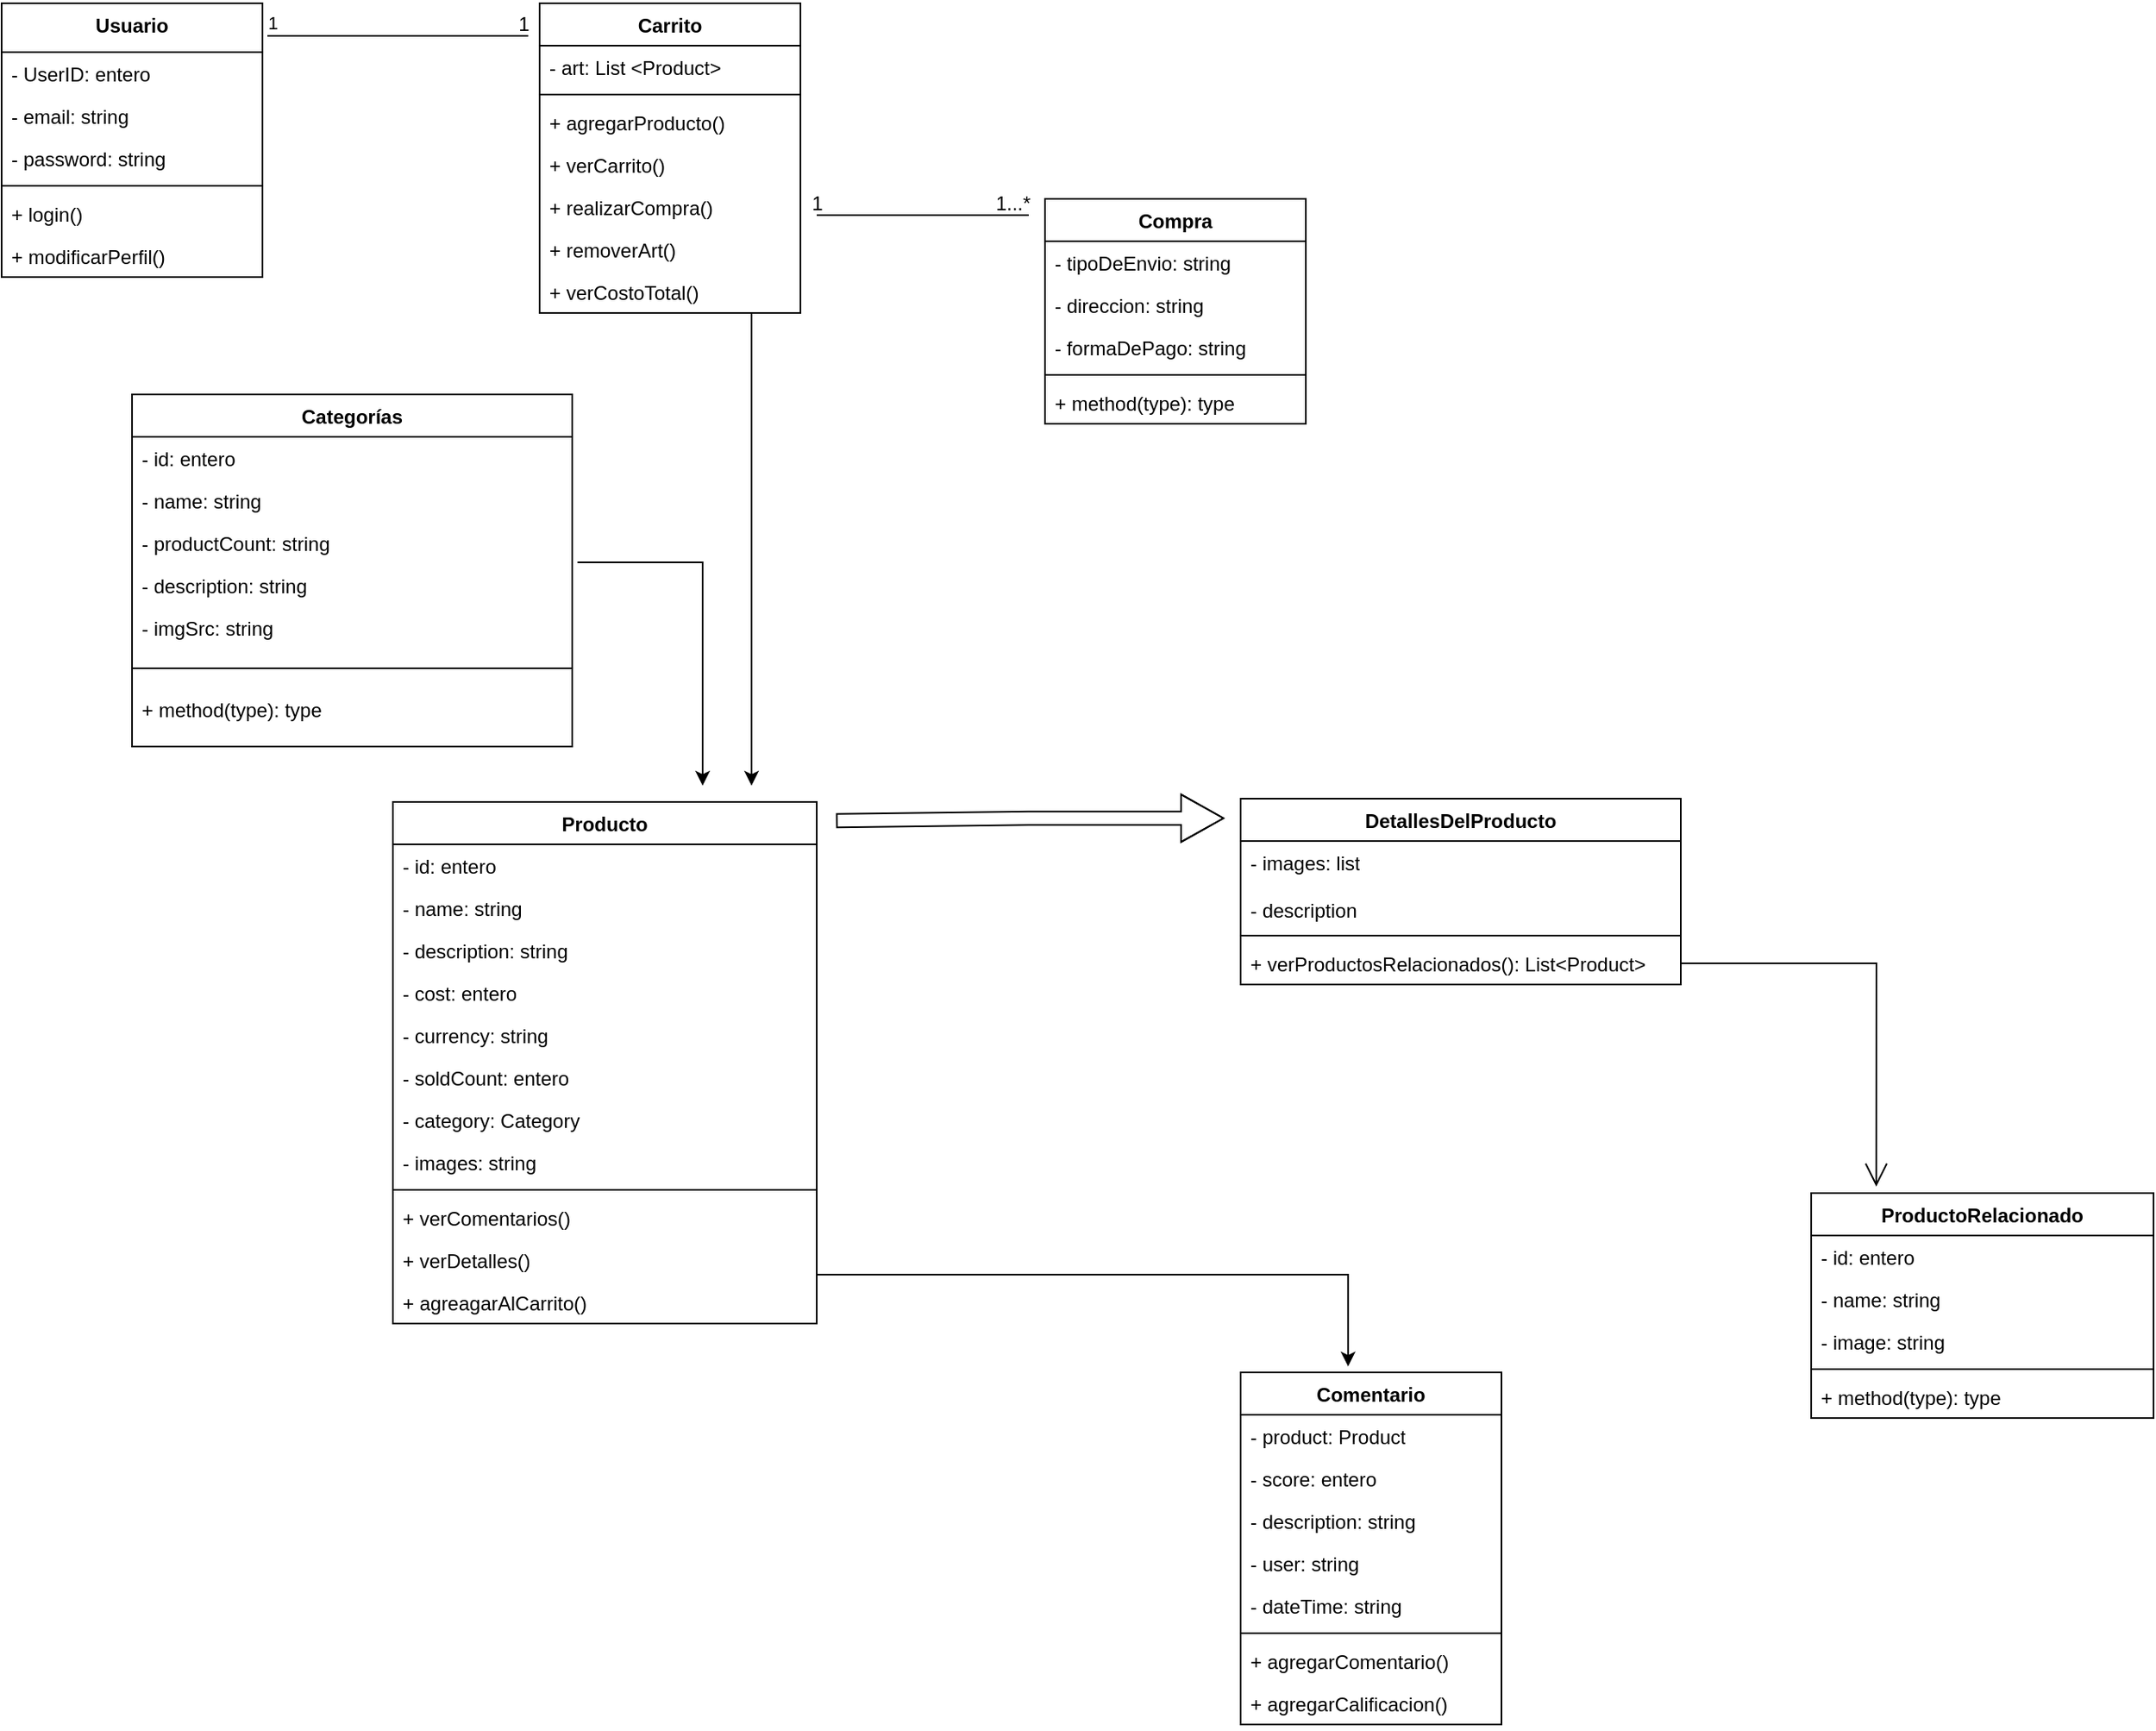 <mxfile version="21.6.8" type="github">
  <diagram name="Page-1" id="e7e014a7-5840-1c2e-5031-d8a46d1fe8dd">
    <mxGraphModel dx="1034" dy="1250" grid="1" gridSize="10" guides="1" tooltips="1" connect="1" arrows="1" fold="1" page="1" pageScale="1" pageWidth="1169" pageHeight="826" background="none" math="0" shadow="0">
      <root>
        <mxCell id="0" />
        <mxCell id="1" parent="0" />
        <mxCell id="oo55JivGoOad_dePmdde-19" value="Categorías" style="swimlane;fontStyle=1;align=center;verticalAlign=top;childLayout=stackLayout;horizontal=1;startSize=26;horizontalStack=0;resizeParent=1;resizeParentMax=0;resizeLast=0;collapsible=1;marginBottom=0;whiteSpace=wrap;html=1;" parent="1" vertex="1">
          <mxGeometry x="90" y="30" width="270" height="216" as="geometry">
            <mxRectangle x="150" y="80" width="100" height="30" as="alternateBounds" />
          </mxGeometry>
        </mxCell>
        <mxCell id="oo55JivGoOad_dePmdde-20" value="- id: entero" style="text;strokeColor=none;fillColor=none;align=left;verticalAlign=top;spacingLeft=4;spacingRight=4;overflow=hidden;rotatable=0;points=[[0,0.5],[1,0.5]];portConstraint=eastwest;whiteSpace=wrap;html=1;" parent="oo55JivGoOad_dePmdde-19" vertex="1">
          <mxGeometry y="26" width="270" height="26" as="geometry" />
        </mxCell>
        <mxCell id="oo55JivGoOad_dePmdde-24" value="- name: string" style="text;strokeColor=none;fillColor=none;align=left;verticalAlign=top;spacingLeft=4;spacingRight=4;overflow=hidden;rotatable=0;points=[[0,0.5],[1,0.5]];portConstraint=eastwest;whiteSpace=wrap;html=1;" parent="oo55JivGoOad_dePmdde-19" vertex="1">
          <mxGeometry y="52" width="270" height="26" as="geometry" />
        </mxCell>
        <mxCell id="oo55JivGoOad_dePmdde-26" value="- productCount: string" style="text;strokeColor=none;fillColor=none;align=left;verticalAlign=top;spacingLeft=4;spacingRight=4;overflow=hidden;rotatable=0;points=[[0,0.5],[1,0.5]];portConstraint=eastwest;whiteSpace=wrap;html=1;" parent="oo55JivGoOad_dePmdde-19" vertex="1">
          <mxGeometry y="78" width="270" height="26" as="geometry" />
        </mxCell>
        <mxCell id="oo55JivGoOad_dePmdde-25" value="- description: string" style="text;strokeColor=none;fillColor=none;align=left;verticalAlign=top;spacingLeft=4;spacingRight=4;overflow=hidden;rotatable=0;points=[[0,0.5],[1,0.5]];portConstraint=eastwest;whiteSpace=wrap;html=1;" parent="oo55JivGoOad_dePmdde-19" vertex="1">
          <mxGeometry y="104" width="270" height="26" as="geometry" />
        </mxCell>
        <mxCell id="oo55JivGoOad_dePmdde-27" value="- imgSrc: string" style="text;strokeColor=none;fillColor=none;align=left;verticalAlign=top;spacingLeft=4;spacingRight=4;overflow=hidden;rotatable=0;points=[[0,0.5],[1,0.5]];portConstraint=eastwest;whiteSpace=wrap;html=1;" parent="oo55JivGoOad_dePmdde-19" vertex="1">
          <mxGeometry y="130" width="270" height="26" as="geometry" />
        </mxCell>
        <mxCell id="oo55JivGoOad_dePmdde-21" value="" style="line;strokeWidth=1;fillColor=none;align=left;verticalAlign=middle;spacingTop=-1;spacingLeft=3;spacingRight=3;rotatable=0;labelPosition=right;points=[];portConstraint=eastwest;strokeColor=inherit;" parent="oo55JivGoOad_dePmdde-19" vertex="1">
          <mxGeometry y="156" width="270" height="24" as="geometry" />
        </mxCell>
        <mxCell id="oo55JivGoOad_dePmdde-148" value="+ method(type): type" style="text;strokeColor=none;fillColor=none;align=left;verticalAlign=top;spacingLeft=4;spacingRight=4;overflow=hidden;rotatable=0;points=[[0,0.5],[1,0.5]];portConstraint=eastwest;whiteSpace=wrap;html=1;" parent="oo55JivGoOad_dePmdde-19" vertex="1">
          <mxGeometry y="180" width="270" height="36" as="geometry" />
        </mxCell>
        <mxCell id="oo55JivGoOad_dePmdde-28" value="Producto" style="swimlane;fontStyle=1;align=center;verticalAlign=top;childLayout=stackLayout;horizontal=1;startSize=26;horizontalStack=0;resizeParent=1;resizeParentMax=0;resizeLast=0;collapsible=1;marginBottom=0;whiteSpace=wrap;html=1;" parent="1" vertex="1">
          <mxGeometry x="250" y="280" width="260" height="320" as="geometry" />
        </mxCell>
        <mxCell id="oo55JivGoOad_dePmdde-29" value="- id: entero" style="text;strokeColor=none;fillColor=none;align=left;verticalAlign=top;spacingLeft=4;spacingRight=4;overflow=hidden;rotatable=0;points=[[0,0.5],[1,0.5]];portConstraint=eastwest;whiteSpace=wrap;html=1;" parent="oo55JivGoOad_dePmdde-28" vertex="1">
          <mxGeometry y="26" width="260" height="26" as="geometry" />
        </mxCell>
        <mxCell id="oo55JivGoOad_dePmdde-32" value="- name: string" style="text;strokeColor=none;fillColor=none;align=left;verticalAlign=top;spacingLeft=4;spacingRight=4;overflow=hidden;rotatable=0;points=[[0,0.5],[1,0.5]];portConstraint=eastwest;whiteSpace=wrap;html=1;" parent="oo55JivGoOad_dePmdde-28" vertex="1">
          <mxGeometry y="52" width="260" height="26" as="geometry" />
        </mxCell>
        <mxCell id="oo55JivGoOad_dePmdde-34" value="- description: string" style="text;strokeColor=none;fillColor=none;align=left;verticalAlign=top;spacingLeft=4;spacingRight=4;overflow=hidden;rotatable=0;points=[[0,0.5],[1,0.5]];portConstraint=eastwest;whiteSpace=wrap;html=1;" parent="oo55JivGoOad_dePmdde-28" vertex="1">
          <mxGeometry y="78" width="260" height="26" as="geometry" />
        </mxCell>
        <mxCell id="oo55JivGoOad_dePmdde-35" value="- cost: entero" style="text;strokeColor=none;fillColor=none;align=left;verticalAlign=top;spacingLeft=4;spacingRight=4;overflow=hidden;rotatable=0;points=[[0,0.5],[1,0.5]];portConstraint=eastwest;whiteSpace=wrap;html=1;" parent="oo55JivGoOad_dePmdde-28" vertex="1">
          <mxGeometry y="104" width="260" height="26" as="geometry" />
        </mxCell>
        <mxCell id="oo55JivGoOad_dePmdde-37" value="- currency: string" style="text;strokeColor=none;fillColor=none;align=left;verticalAlign=top;spacingLeft=4;spacingRight=4;overflow=hidden;rotatable=0;points=[[0,0.5],[1,0.5]];portConstraint=eastwest;whiteSpace=wrap;html=1;" parent="oo55JivGoOad_dePmdde-28" vertex="1">
          <mxGeometry y="130" width="260" height="26" as="geometry" />
        </mxCell>
        <mxCell id="oo55JivGoOad_dePmdde-38" value="- soldCount: entero" style="text;strokeColor=none;fillColor=none;align=left;verticalAlign=top;spacingLeft=4;spacingRight=4;overflow=hidden;rotatable=0;points=[[0,0.5],[1,0.5]];portConstraint=eastwest;whiteSpace=wrap;html=1;" parent="oo55JivGoOad_dePmdde-28" vertex="1">
          <mxGeometry y="156" width="260" height="26" as="geometry" />
        </mxCell>
        <mxCell id="oo55JivGoOad_dePmdde-39" value="- category: Category" style="text;strokeColor=none;fillColor=none;align=left;verticalAlign=top;spacingLeft=4;spacingRight=4;overflow=hidden;rotatable=0;points=[[0,0.5],[1,0.5]];portConstraint=eastwest;whiteSpace=wrap;html=1;" parent="oo55JivGoOad_dePmdde-28" vertex="1">
          <mxGeometry y="182" width="260" height="26" as="geometry" />
        </mxCell>
        <mxCell id="oo55JivGoOad_dePmdde-40" value="- images: string" style="text;strokeColor=none;fillColor=none;align=left;verticalAlign=top;spacingLeft=4;spacingRight=4;overflow=hidden;rotatable=0;points=[[0,0.5],[1,0.5]];portConstraint=eastwest;whiteSpace=wrap;html=1;" parent="oo55JivGoOad_dePmdde-28" vertex="1">
          <mxGeometry y="208" width="260" height="26" as="geometry" />
        </mxCell>
        <mxCell id="oo55JivGoOad_dePmdde-30" value="" style="line;strokeWidth=1;fillColor=none;align=left;verticalAlign=middle;spacingTop=-1;spacingLeft=3;spacingRight=3;rotatable=0;labelPosition=right;points=[];portConstraint=eastwest;strokeColor=inherit;" parent="oo55JivGoOad_dePmdde-28" vertex="1">
          <mxGeometry y="234" width="260" height="8" as="geometry" />
        </mxCell>
        <mxCell id="oo55JivGoOad_dePmdde-31" value="+ verComentarios()" style="text;strokeColor=none;fillColor=none;align=left;verticalAlign=top;spacingLeft=4;spacingRight=4;overflow=hidden;rotatable=0;points=[[0,0.5],[1,0.5]];portConstraint=eastwest;whiteSpace=wrap;html=1;" parent="oo55JivGoOad_dePmdde-28" vertex="1">
          <mxGeometry y="242" width="260" height="26" as="geometry" />
        </mxCell>
        <mxCell id="oo55JivGoOad_dePmdde-106" value="+ verDetalles()&lt;br&gt;" style="text;strokeColor=none;fillColor=none;align=left;verticalAlign=top;spacingLeft=4;spacingRight=4;overflow=hidden;rotatable=0;points=[[0,0.5],[1,0.5]];portConstraint=eastwest;whiteSpace=wrap;html=1;" parent="oo55JivGoOad_dePmdde-28" vertex="1">
          <mxGeometry y="268" width="260" height="26" as="geometry" />
        </mxCell>
        <mxCell id="oo55JivGoOad_dePmdde-107" value="+ agreagarAlCarrito()" style="text;strokeColor=none;fillColor=none;align=left;verticalAlign=top;spacingLeft=4;spacingRight=4;overflow=hidden;rotatable=0;points=[[0,0.5],[1,0.5]];portConstraint=eastwest;whiteSpace=wrap;html=1;" parent="oo55JivGoOad_dePmdde-28" vertex="1">
          <mxGeometry y="294" width="260" height="26" as="geometry" />
        </mxCell>
        <mxCell id="oo55JivGoOad_dePmdde-57" value="Comentario" style="swimlane;fontStyle=1;align=center;verticalAlign=top;childLayout=stackLayout;horizontal=1;startSize=26;horizontalStack=0;resizeParent=1;resizeParentMax=0;resizeLast=0;collapsible=1;marginBottom=0;whiteSpace=wrap;html=1;" parent="1" vertex="1">
          <mxGeometry x="770" y="630" width="160" height="216" as="geometry" />
        </mxCell>
        <mxCell id="oo55JivGoOad_dePmdde-58" value="- product: Product" style="text;strokeColor=none;fillColor=none;align=left;verticalAlign=top;spacingLeft=4;spacingRight=4;overflow=hidden;rotatable=0;points=[[0,0.5],[1,0.5]];portConstraint=eastwest;whiteSpace=wrap;html=1;" parent="oo55JivGoOad_dePmdde-57" vertex="1">
          <mxGeometry y="26" width="160" height="26" as="geometry" />
        </mxCell>
        <mxCell id="oo55JivGoOad_dePmdde-62" value="- score: entero" style="text;strokeColor=none;fillColor=none;align=left;verticalAlign=top;spacingLeft=4;spacingRight=4;overflow=hidden;rotatable=0;points=[[0,0.5],[1,0.5]];portConstraint=eastwest;whiteSpace=wrap;html=1;" parent="oo55JivGoOad_dePmdde-57" vertex="1">
          <mxGeometry y="52" width="160" height="26" as="geometry" />
        </mxCell>
        <mxCell id="oo55JivGoOad_dePmdde-63" value="- description: string" style="text;strokeColor=none;fillColor=none;align=left;verticalAlign=top;spacingLeft=4;spacingRight=4;overflow=hidden;rotatable=0;points=[[0,0.5],[1,0.5]];portConstraint=eastwest;whiteSpace=wrap;html=1;" parent="oo55JivGoOad_dePmdde-57" vertex="1">
          <mxGeometry y="78" width="160" height="26" as="geometry" />
        </mxCell>
        <mxCell id="oo55JivGoOad_dePmdde-64" value="- user: string&lt;br&gt;" style="text;strokeColor=none;fillColor=none;align=left;verticalAlign=top;spacingLeft=4;spacingRight=4;overflow=hidden;rotatable=0;points=[[0,0.5],[1,0.5]];portConstraint=eastwest;whiteSpace=wrap;html=1;" parent="oo55JivGoOad_dePmdde-57" vertex="1">
          <mxGeometry y="104" width="160" height="26" as="geometry" />
        </mxCell>
        <mxCell id="oo55JivGoOad_dePmdde-65" value="- dateTime: string" style="text;strokeColor=none;fillColor=none;align=left;verticalAlign=top;spacingLeft=4;spacingRight=4;overflow=hidden;rotatable=0;points=[[0,0.5],[1,0.5]];portConstraint=eastwest;whiteSpace=wrap;html=1;" parent="oo55JivGoOad_dePmdde-57" vertex="1">
          <mxGeometry y="130" width="160" height="26" as="geometry" />
        </mxCell>
        <mxCell id="oo55JivGoOad_dePmdde-59" value="" style="line;strokeWidth=1;fillColor=none;align=left;verticalAlign=middle;spacingTop=-1;spacingLeft=3;spacingRight=3;rotatable=0;labelPosition=right;points=[];portConstraint=eastwest;strokeColor=inherit;" parent="oo55JivGoOad_dePmdde-57" vertex="1">
          <mxGeometry y="156" width="160" height="8" as="geometry" />
        </mxCell>
        <mxCell id="oo55JivGoOad_dePmdde-60" value="+ agregarComentario()" style="text;strokeColor=none;fillColor=none;align=left;verticalAlign=top;spacingLeft=4;spacingRight=4;overflow=hidden;rotatable=0;points=[[0,0.5],[1,0.5]];portConstraint=eastwest;whiteSpace=wrap;html=1;" parent="oo55JivGoOad_dePmdde-57" vertex="1">
          <mxGeometry y="164" width="160" height="26" as="geometry" />
        </mxCell>
        <mxCell id="oo55JivGoOad_dePmdde-135" value="+ agregarCalificacion()" style="text;strokeColor=none;fillColor=none;align=left;verticalAlign=top;spacingLeft=4;spacingRight=4;overflow=hidden;rotatable=0;points=[[0,0.5],[1,0.5]];portConstraint=eastwest;whiteSpace=wrap;html=1;" parent="oo55JivGoOad_dePmdde-57" vertex="1">
          <mxGeometry y="190" width="160" height="26" as="geometry" />
        </mxCell>
        <mxCell id="oo55JivGoOad_dePmdde-78" value="Usuario" style="swimlane;fontStyle=1;align=center;verticalAlign=top;childLayout=stackLayout;horizontal=1;startSize=30;horizontalStack=0;resizeParent=1;resizeParentMax=0;resizeLast=0;collapsible=1;marginBottom=0;whiteSpace=wrap;html=1;" parent="1" vertex="1">
          <mxGeometry x="10" y="-210" width="160" height="168" as="geometry" />
        </mxCell>
        <mxCell id="oo55JivGoOad_dePmdde-79" value="- UserID: entero" style="text;strokeColor=none;fillColor=none;align=left;verticalAlign=top;spacingLeft=4;spacingRight=4;overflow=hidden;rotatable=0;points=[[0,0.5],[1,0.5]];portConstraint=eastwest;whiteSpace=wrap;html=1;" parent="oo55JivGoOad_dePmdde-78" vertex="1">
          <mxGeometry y="30" width="160" height="26" as="geometry" />
        </mxCell>
        <mxCell id="oo55JivGoOad_dePmdde-82" value="- email: string" style="text;strokeColor=none;fillColor=none;align=left;verticalAlign=top;spacingLeft=4;spacingRight=4;overflow=hidden;rotatable=0;points=[[0,0.5],[1,0.5]];portConstraint=eastwest;whiteSpace=wrap;html=1;" parent="oo55JivGoOad_dePmdde-78" vertex="1">
          <mxGeometry y="56" width="160" height="26" as="geometry" />
        </mxCell>
        <mxCell id="oo55JivGoOad_dePmdde-83" value="- password: string" style="text;strokeColor=none;fillColor=none;align=left;verticalAlign=top;spacingLeft=4;spacingRight=4;overflow=hidden;rotatable=0;points=[[0,0.5],[1,0.5]];portConstraint=eastwest;whiteSpace=wrap;html=1;" parent="oo55JivGoOad_dePmdde-78" vertex="1">
          <mxGeometry y="82" width="160" height="26" as="geometry" />
        </mxCell>
        <mxCell id="oo55JivGoOad_dePmdde-80" value="" style="line;strokeWidth=1;fillColor=none;align=left;verticalAlign=middle;spacingTop=-1;spacingLeft=3;spacingRight=3;rotatable=0;labelPosition=right;points=[];portConstraint=eastwest;strokeColor=inherit;" parent="oo55JivGoOad_dePmdde-78" vertex="1">
          <mxGeometry y="108" width="160" height="8" as="geometry" />
        </mxCell>
        <mxCell id="oo55JivGoOad_dePmdde-81" value="+ login()" style="text;strokeColor=none;fillColor=none;align=left;verticalAlign=top;spacingLeft=4;spacingRight=4;overflow=hidden;rotatable=0;points=[[0,0.5],[1,0.5]];portConstraint=eastwest;whiteSpace=wrap;html=1;" parent="oo55JivGoOad_dePmdde-78" vertex="1">
          <mxGeometry y="116" width="160" height="26" as="geometry" />
        </mxCell>
        <mxCell id="oo55JivGoOad_dePmdde-119" value="+ modificarPerfil()" style="text;strokeColor=none;fillColor=none;align=left;verticalAlign=top;spacingLeft=4;spacingRight=4;overflow=hidden;rotatable=0;points=[[0,0.5],[1,0.5]];portConstraint=eastwest;whiteSpace=wrap;html=1;" parent="oo55JivGoOad_dePmdde-78" vertex="1">
          <mxGeometry y="142" width="160" height="26" as="geometry" />
        </mxCell>
        <mxCell id="oo55JivGoOad_dePmdde-84" value="Carrito" style="swimlane;fontStyle=1;align=center;verticalAlign=top;childLayout=stackLayout;horizontal=1;startSize=26;horizontalStack=0;resizeParent=1;resizeParentMax=0;resizeLast=0;collapsible=1;marginBottom=0;whiteSpace=wrap;html=1;" parent="1" vertex="1">
          <mxGeometry x="340" y="-210" width="160" height="190" as="geometry" />
        </mxCell>
        <mxCell id="oo55JivGoOad_dePmdde-133" value="- art: List &amp;lt;Product&amp;gt;" style="text;strokeColor=none;fillColor=none;align=left;verticalAlign=top;spacingLeft=4;spacingRight=4;overflow=hidden;rotatable=0;points=[[0,0.5],[1,0.5]];portConstraint=eastwest;whiteSpace=wrap;html=1;" parent="oo55JivGoOad_dePmdde-84" vertex="1">
          <mxGeometry y="26" width="160" height="26" as="geometry" />
        </mxCell>
        <mxCell id="oo55JivGoOad_dePmdde-86" value="" style="line;strokeWidth=1;fillColor=none;align=left;verticalAlign=middle;spacingTop=-1;spacingLeft=3;spacingRight=3;rotatable=0;labelPosition=right;points=[];portConstraint=eastwest;strokeColor=inherit;" parent="oo55JivGoOad_dePmdde-84" vertex="1">
          <mxGeometry y="52" width="160" height="8" as="geometry" />
        </mxCell>
        <mxCell id="oo55JivGoOad_dePmdde-87" value="+ agregarProducto()&lt;br&gt;" style="text;strokeColor=none;fillColor=none;align=left;verticalAlign=top;spacingLeft=4;spacingRight=4;overflow=hidden;rotatable=0;points=[[0,0.5],[1,0.5]];portConstraint=eastwest;whiteSpace=wrap;html=1;" parent="oo55JivGoOad_dePmdde-84" vertex="1">
          <mxGeometry y="60" width="160" height="26" as="geometry" />
        </mxCell>
        <mxCell id="oo55JivGoOad_dePmdde-104" value="+ verCarrito()" style="text;strokeColor=none;fillColor=none;align=left;verticalAlign=top;spacingLeft=4;spacingRight=4;overflow=hidden;rotatable=0;points=[[0,0.5],[1,0.5]];portConstraint=eastwest;whiteSpace=wrap;html=1;" parent="oo55JivGoOad_dePmdde-84" vertex="1">
          <mxGeometry y="86" width="160" height="26" as="geometry" />
        </mxCell>
        <mxCell id="oo55JivGoOad_dePmdde-105" value="+ realizarCompra()" style="text;strokeColor=none;fillColor=none;align=left;verticalAlign=top;spacingLeft=4;spacingRight=4;overflow=hidden;rotatable=0;points=[[0,0.5],[1,0.5]];portConstraint=eastwest;whiteSpace=wrap;html=1;" parent="oo55JivGoOad_dePmdde-84" vertex="1">
          <mxGeometry y="112" width="160" height="26" as="geometry" />
        </mxCell>
        <mxCell id="0VBntgFBQ6-IQ9WfuMlJ-4" value="+ removerArt()" style="text;strokeColor=none;fillColor=none;align=left;verticalAlign=top;spacingLeft=4;spacingRight=4;overflow=hidden;rotatable=0;points=[[0,0.5],[1,0.5]];portConstraint=eastwest;whiteSpace=wrap;html=1;" parent="oo55JivGoOad_dePmdde-84" vertex="1">
          <mxGeometry y="138" width="160" height="26" as="geometry" />
        </mxCell>
        <mxCell id="0VBntgFBQ6-IQ9WfuMlJ-14" value="+ verCostoTotal()" style="text;strokeColor=none;fillColor=none;align=left;verticalAlign=top;spacingLeft=4;spacingRight=4;overflow=hidden;rotatable=0;points=[[0,0.5],[1,0.5]];portConstraint=eastwest;whiteSpace=wrap;html=1;" parent="oo55JivGoOad_dePmdde-84" vertex="1">
          <mxGeometry y="164" width="160" height="26" as="geometry" />
        </mxCell>
        <mxCell id="oo55JivGoOad_dePmdde-94" value="DetallesDelProducto" style="swimlane;fontStyle=1;align=center;verticalAlign=top;childLayout=stackLayout;horizontal=1;startSize=26;horizontalStack=0;resizeParent=1;resizeParentMax=0;resizeLast=0;collapsible=1;marginBottom=0;whiteSpace=wrap;html=1;" parent="1" vertex="1">
          <mxGeometry x="770" y="278" width="270" height="114" as="geometry" />
        </mxCell>
        <mxCell id="oo55JivGoOad_dePmdde-145" value="- images: list&lt;br&gt;&lt;br&gt;- description" style="text;strokeColor=none;fillColor=none;align=left;verticalAlign=top;spacingLeft=4;spacingRight=4;overflow=hidden;rotatable=0;points=[[0,0.5],[1,0.5]];portConstraint=eastwest;whiteSpace=wrap;html=1;" parent="oo55JivGoOad_dePmdde-94" vertex="1">
          <mxGeometry y="26" width="270" height="54" as="geometry" />
        </mxCell>
        <mxCell id="oo55JivGoOad_dePmdde-96" value="" style="line;strokeWidth=1;fillColor=none;align=left;verticalAlign=middle;spacingTop=-1;spacingLeft=3;spacingRight=3;rotatable=0;labelPosition=right;points=[];portConstraint=eastwest;strokeColor=inherit;" parent="oo55JivGoOad_dePmdde-94" vertex="1">
          <mxGeometry y="80" width="270" height="8" as="geometry" />
        </mxCell>
        <mxCell id="oo55JivGoOad_dePmdde-97" value="+ verProductosRelacionados(): List&amp;lt;Product&amp;gt;" style="text;strokeColor=none;fillColor=none;align=left;verticalAlign=top;spacingLeft=4;spacingRight=4;overflow=hidden;rotatable=0;points=[[0,0.5],[1,0.5]];portConstraint=eastwest;whiteSpace=wrap;html=1;" parent="oo55JivGoOad_dePmdde-94" vertex="1">
          <mxGeometry y="88" width="270" height="26" as="geometry" />
        </mxCell>
        <mxCell id="0VBntgFBQ6-IQ9WfuMlJ-1" style="edgeStyle=orthogonalEdgeStyle;rounded=0;orthogonalLoop=1;jettySize=auto;html=1;exitX=1;exitY=0.5;exitDx=0;exitDy=0;entryX=0.412;entryY=-0.017;entryDx=0;entryDy=0;entryPerimeter=0;" parent="1" source="oo55JivGoOad_dePmdde-107" target="oo55JivGoOad_dePmdde-57" edge="1">
          <mxGeometry relative="1" as="geometry">
            <Array as="points">
              <mxPoint x="510" y="570" />
              <mxPoint x="836" y="570" />
            </Array>
          </mxGeometry>
        </mxCell>
        <mxCell id="0VBntgFBQ6-IQ9WfuMlJ-3" value="" style="endArrow=classic;html=1;rounded=0;exitX=1.012;exitY=-0.037;exitDx=0;exitDy=0;exitPerimeter=0;" parent="1" source="oo55JivGoOad_dePmdde-25" edge="1">
          <mxGeometry width="50" height="50" relative="1" as="geometry">
            <mxPoint x="400" y="290" as="sourcePoint" />
            <mxPoint x="440" y="270" as="targetPoint" />
            <Array as="points">
              <mxPoint x="440" y="133" />
            </Array>
          </mxGeometry>
        </mxCell>
        <mxCell id="0VBntgFBQ6-IQ9WfuMlJ-5" value="" style="shape=flexArrow;endArrow=classic;html=1;rounded=0;exitX=1.007;exitY=1.133;exitDx=0;exitDy=0;exitPerimeter=0;width=8.235;endSize=8.341;" parent="1" edge="1">
          <mxGeometry width="50" height="50" relative="1" as="geometry">
            <mxPoint x="521.82" y="291.458" as="sourcePoint" />
            <mxPoint x="760" y="290" as="targetPoint" />
            <Array as="points">
              <mxPoint x="640" y="290" />
            </Array>
          </mxGeometry>
        </mxCell>
        <mxCell id="0VBntgFBQ6-IQ9WfuMlJ-8" value="" style="endArrow=classic;html=1;rounded=0;" parent="1" edge="1">
          <mxGeometry width="50" height="50" relative="1" as="geometry">
            <mxPoint x="470" y="-20" as="sourcePoint" />
            <mxPoint x="470" y="270" as="targetPoint" />
            <Array as="points">
              <mxPoint x="470" y="90" />
            </Array>
          </mxGeometry>
        </mxCell>
        <mxCell id="0VBntgFBQ6-IQ9WfuMlJ-15" value="Compra" style="swimlane;fontStyle=1;align=center;verticalAlign=top;childLayout=stackLayout;horizontal=1;startSize=26;horizontalStack=0;resizeParent=1;resizeParentMax=0;resizeLast=0;collapsible=1;marginBottom=0;whiteSpace=wrap;html=1;" parent="1" vertex="1">
          <mxGeometry x="650" y="-90" width="160" height="138" as="geometry" />
        </mxCell>
        <mxCell id="0VBntgFBQ6-IQ9WfuMlJ-16" value="- tipoDeEnvio: string" style="text;strokeColor=none;fillColor=none;align=left;verticalAlign=top;spacingLeft=4;spacingRight=4;overflow=hidden;rotatable=0;points=[[0,0.5],[1,0.5]];portConstraint=eastwest;whiteSpace=wrap;html=1;" parent="0VBntgFBQ6-IQ9WfuMlJ-15" vertex="1">
          <mxGeometry y="26" width="160" height="26" as="geometry" />
        </mxCell>
        <mxCell id="0VBntgFBQ6-IQ9WfuMlJ-21" value="- direccion: string" style="text;strokeColor=none;fillColor=none;align=left;verticalAlign=top;spacingLeft=4;spacingRight=4;overflow=hidden;rotatable=0;points=[[0,0.5],[1,0.5]];portConstraint=eastwest;whiteSpace=wrap;html=1;" parent="0VBntgFBQ6-IQ9WfuMlJ-15" vertex="1">
          <mxGeometry y="52" width="160" height="26" as="geometry" />
        </mxCell>
        <mxCell id="0VBntgFBQ6-IQ9WfuMlJ-22" value="- formaDePago: string" style="text;strokeColor=none;fillColor=none;align=left;verticalAlign=top;spacingLeft=4;spacingRight=4;overflow=hidden;rotatable=0;points=[[0,0.5],[1,0.5]];portConstraint=eastwest;whiteSpace=wrap;html=1;" parent="0VBntgFBQ6-IQ9WfuMlJ-15" vertex="1">
          <mxGeometry y="78" width="160" height="26" as="geometry" />
        </mxCell>
        <mxCell id="0VBntgFBQ6-IQ9WfuMlJ-17" value="" style="line;strokeWidth=1;fillColor=none;align=left;verticalAlign=middle;spacingTop=-1;spacingLeft=3;spacingRight=3;rotatable=0;labelPosition=right;points=[];portConstraint=eastwest;strokeColor=inherit;" parent="0VBntgFBQ6-IQ9WfuMlJ-15" vertex="1">
          <mxGeometry y="104" width="160" height="8" as="geometry" />
        </mxCell>
        <mxCell id="0VBntgFBQ6-IQ9WfuMlJ-18" value="+ method(type): type" style="text;strokeColor=none;fillColor=none;align=left;verticalAlign=top;spacingLeft=4;spacingRight=4;overflow=hidden;rotatable=0;points=[[0,0.5],[1,0.5]];portConstraint=eastwest;whiteSpace=wrap;html=1;" parent="0VBntgFBQ6-IQ9WfuMlJ-15" vertex="1">
          <mxGeometry y="112" width="160" height="26" as="geometry" />
        </mxCell>
        <mxCell id="0VBntgFBQ6-IQ9WfuMlJ-32" value="" style="endArrow=none;html=1;edgeStyle=orthogonalEdgeStyle;rounded=0;" parent="1" edge="1">
          <mxGeometry relative="1" as="geometry">
            <mxPoint x="173" y="-190" as="sourcePoint" />
            <mxPoint x="333" y="-190" as="targetPoint" />
          </mxGeometry>
        </mxCell>
        <mxCell id="0VBntgFBQ6-IQ9WfuMlJ-38" value="1" style="edgeLabel;html=1;align=center;verticalAlign=middle;resizable=0;points=[];" parent="0VBntgFBQ6-IQ9WfuMlJ-32" vertex="1" connectable="0">
          <mxGeometry x="-0.965" y="8" relative="1" as="geometry">
            <mxPoint as="offset" />
          </mxGeometry>
        </mxCell>
        <mxCell id="0VBntgFBQ6-IQ9WfuMlJ-35" value="" style="endArrow=none;html=1;edgeStyle=orthogonalEdgeStyle;rounded=0;" parent="1" edge="1">
          <mxGeometry relative="1" as="geometry">
            <mxPoint x="510" y="-80" as="sourcePoint" />
            <mxPoint x="640" y="-80" as="targetPoint" />
          </mxGeometry>
        </mxCell>
        <mxCell id="0VBntgFBQ6-IQ9WfuMlJ-36" value="1" style="text;html=1;align=center;verticalAlign=middle;resizable=0;points=[];autosize=1;strokeColor=none;fillColor=none;" parent="1" vertex="1">
          <mxGeometry x="495" y="-102" width="30" height="30" as="geometry" />
        </mxCell>
        <mxCell id="0VBntgFBQ6-IQ9WfuMlJ-37" value="1...*" style="text;html=1;align=center;verticalAlign=middle;resizable=0;points=[];autosize=1;strokeColor=none;fillColor=none;" parent="1" vertex="1">
          <mxGeometry x="610" y="-102" width="40" height="30" as="geometry" />
        </mxCell>
        <mxCell id="0VBntgFBQ6-IQ9WfuMlJ-39" value="1" style="text;html=1;align=center;verticalAlign=middle;resizable=0;points=[];autosize=1;strokeColor=none;fillColor=none;" parent="1" vertex="1">
          <mxGeometry x="315" y="-212" width="30" height="30" as="geometry" />
        </mxCell>
        <mxCell id="0VBntgFBQ6-IQ9WfuMlJ-40" value="ProductoRelacionado" style="swimlane;fontStyle=1;align=center;verticalAlign=top;childLayout=stackLayout;horizontal=1;startSize=26;horizontalStack=0;resizeParent=1;resizeParentMax=0;resizeLast=0;collapsible=1;marginBottom=0;whiteSpace=wrap;html=1;" parent="1" vertex="1">
          <mxGeometry x="1120" y="520" width="210" height="138" as="geometry" />
        </mxCell>
        <mxCell id="0VBntgFBQ6-IQ9WfuMlJ-41" value="- id: entero" style="text;strokeColor=none;fillColor=none;align=left;verticalAlign=top;spacingLeft=4;spacingRight=4;overflow=hidden;rotatable=0;points=[[0,0.5],[1,0.5]];portConstraint=eastwest;whiteSpace=wrap;html=1;" parent="0VBntgFBQ6-IQ9WfuMlJ-40" vertex="1">
          <mxGeometry y="26" width="210" height="26" as="geometry" />
        </mxCell>
        <mxCell id="0VBntgFBQ6-IQ9WfuMlJ-44" value="- name: string" style="text;strokeColor=none;fillColor=none;align=left;verticalAlign=top;spacingLeft=4;spacingRight=4;overflow=hidden;rotatable=0;points=[[0,0.5],[1,0.5]];portConstraint=eastwest;whiteSpace=wrap;html=1;" parent="0VBntgFBQ6-IQ9WfuMlJ-40" vertex="1">
          <mxGeometry y="52" width="210" height="26" as="geometry" />
        </mxCell>
        <mxCell id="0VBntgFBQ6-IQ9WfuMlJ-45" value="- image: string" style="text;strokeColor=none;fillColor=none;align=left;verticalAlign=top;spacingLeft=4;spacingRight=4;overflow=hidden;rotatable=0;points=[[0,0.5],[1,0.5]];portConstraint=eastwest;whiteSpace=wrap;html=1;" parent="0VBntgFBQ6-IQ9WfuMlJ-40" vertex="1">
          <mxGeometry y="78" width="210" height="26" as="geometry" />
        </mxCell>
        <mxCell id="0VBntgFBQ6-IQ9WfuMlJ-42" value="" style="line;strokeWidth=1;fillColor=none;align=left;verticalAlign=middle;spacingTop=-1;spacingLeft=3;spacingRight=3;rotatable=0;labelPosition=right;points=[];portConstraint=eastwest;strokeColor=inherit;" parent="0VBntgFBQ6-IQ9WfuMlJ-40" vertex="1">
          <mxGeometry y="104" width="210" height="8" as="geometry" />
        </mxCell>
        <mxCell id="0VBntgFBQ6-IQ9WfuMlJ-43" value="+ method(type): type" style="text;strokeColor=none;fillColor=none;align=left;verticalAlign=top;spacingLeft=4;spacingRight=4;overflow=hidden;rotatable=0;points=[[0,0.5],[1,0.5]];portConstraint=eastwest;whiteSpace=wrap;html=1;" parent="0VBntgFBQ6-IQ9WfuMlJ-40" vertex="1">
          <mxGeometry y="112" width="210" height="26" as="geometry" />
        </mxCell>
        <mxCell id="0VBntgFBQ6-IQ9WfuMlJ-46" value="" style="endArrow=open;endFill=1;endSize=12;html=1;rounded=0;exitX=1;exitY=0.5;exitDx=0;exitDy=0;entryX=0.19;entryY=-0.029;entryDx=0;entryDy=0;entryPerimeter=0;" parent="1" source="oo55JivGoOad_dePmdde-97" target="0VBntgFBQ6-IQ9WfuMlJ-40" edge="1">
          <mxGeometry width="160" relative="1" as="geometry">
            <mxPoint x="1010" y="500" as="sourcePoint" />
            <mxPoint x="1170" y="500" as="targetPoint" />
            <Array as="points">
              <mxPoint x="1160" y="379" />
            </Array>
          </mxGeometry>
        </mxCell>
      </root>
    </mxGraphModel>
  </diagram>
</mxfile>
